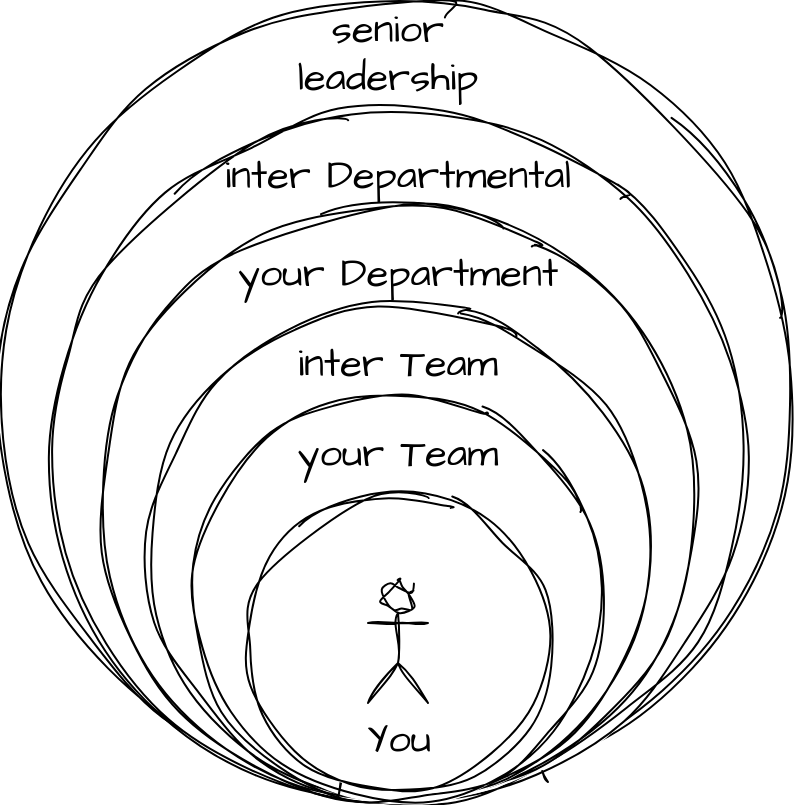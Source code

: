 <mxfile version="23.1.1" type="google">
  <diagram name="Page-1" id="wphY0NFWG7sjxaA7oNJx">
    <mxGraphModel grid="1" page="1" gridSize="10" guides="1" tooltips="1" connect="1" arrows="1" fold="1" pageScale="1" pageWidth="827" pageHeight="1169" math="0" shadow="0">
      <root>
        <mxCell id="0" />
        <mxCell id="1" parent="0" />
        <mxCell id="E2Uug-h7ZklEiEAjUpQ4-19" value="" style="ellipse;whiteSpace=wrap;html=1;aspect=fixed;sketch=1;hachureGap=4;jiggle=2;curveFitting=1;fontFamily=Architects Daughter;fontSource=https%3A%2F%2Ffonts.googleapis.com%2Fcss%3Ffamily%3DArchitects%2BDaughter;fontSize=20;" vertex="1" parent="1">
          <mxGeometry x="47.26" y="120" width="395.48" height="395.48" as="geometry" />
        </mxCell>
        <mxCell id="E2Uug-h7ZklEiEAjUpQ4-18" value="" style="ellipse;whiteSpace=wrap;html=1;aspect=fixed;sketch=1;hachureGap=4;jiggle=2;curveFitting=1;fontFamily=Architects Daughter;fontSource=https%3A%2F%2Ffonts.googleapis.com%2Fcss%3Ffamily%3DArchitects%2BDaughter;fontSize=20;" vertex="1" parent="1">
          <mxGeometry x="71.58" y="173.36" width="346.87" height="346.87" as="geometry" />
        </mxCell>
        <mxCell id="E2Uug-h7ZklEiEAjUpQ4-5" value="" style="ellipse;whiteSpace=wrap;html=1;aspect=fixed;sketch=1;hachureGap=4;jiggle=2;curveFitting=1;fontFamily=Architects Daughter;fontSource=https%3A%2F%2Ffonts.googleapis.com%2Fcss%3Ffamily%3DArchitects%2BDaughter;fontSize=20;" vertex="1" parent="1">
          <mxGeometry x="95.62" y="221.48" width="298.75" height="298.75" as="geometry" />
        </mxCell>
        <mxCell id="E2Uug-h7ZklEiEAjUpQ4-4" value="" style="ellipse;whiteSpace=wrap;html=1;aspect=fixed;sketch=1;hachureGap=4;jiggle=2;curveFitting=1;fontFamily=Architects Daughter;fontSource=https%3A%2F%2Ffonts.googleapis.com%2Fcss%3Ffamily%3DArchitects%2BDaughter;fontSize=20;" vertex="1" parent="1">
          <mxGeometry x="120" y="270.23" width="250" height="250" as="geometry" />
        </mxCell>
        <mxCell id="E2Uug-h7ZklEiEAjUpQ4-3" value="" style="ellipse;whiteSpace=wrap;html=1;aspect=fixed;sketch=1;hachureGap=4;jiggle=2;curveFitting=1;fontFamily=Architects Daughter;fontSource=https%3A%2F%2Ffonts.googleapis.com%2Fcss%3Ffamily%3DArchitects%2BDaughter;fontSize=20;" vertex="1" parent="1">
          <mxGeometry x="142.49" y="315.23" width="205" height="205" as="geometry" />
        </mxCell>
        <mxCell id="E2Uug-h7ZklEiEAjUpQ4-8" value="" style="endArrow=none;html=1;rounded=0;sketch=1;hachureGap=4;jiggle=2;curveFitting=1;fontFamily=Architects Daughter;fontSource=https%3A%2F%2Ffonts.googleapis.com%2Fcss%3Ffamily%3DArchitects%2BDaughter;fontSize=16;" edge="1" parent="1" source="E2Uug-h7ZklEiEAjUpQ4-2">
          <mxGeometry width="50" height="50" relative="1" as="geometry">
            <mxPoint x="300" y="540" as="sourcePoint" />
            <mxPoint x="260.001" y="430.004" as="targetPoint" />
          </mxGeometry>
        </mxCell>
        <mxCell id="E2Uug-h7ZklEiEAjUpQ4-10" value="your Team" style="text;html=1;strokeColor=none;fillColor=none;align=center;verticalAlign=middle;whiteSpace=wrap;rounded=0;fontSize=20;fontFamily=Architects Daughter;" vertex="1" parent="1">
          <mxGeometry x="190.01" y="330" width="110" height="30" as="geometry" />
        </mxCell>
        <mxCell id="E2Uug-h7ZklEiEAjUpQ4-11" value="your Department" style="text;html=1;strokeColor=none;fillColor=none;align=center;verticalAlign=middle;whiteSpace=wrap;rounded=0;fontSize=20;fontFamily=Architects Daughter;" vertex="1" parent="1">
          <mxGeometry x="159.99" y="240.23" width="170" height="30" as="geometry" />
        </mxCell>
        <mxCell id="E2Uug-h7ZklEiEAjUpQ4-13" value="senior leadership" style="text;html=1;strokeColor=none;fillColor=none;align=center;verticalAlign=middle;whiteSpace=wrap;rounded=0;fontSize=20;fontFamily=Architects Daughter;" vertex="1" parent="1">
          <mxGeometry x="210" y="130" width="60" height="30" as="geometry" />
        </mxCell>
        <mxCell id="E2Uug-h7ZklEiEAjUpQ4-15" value="inter Team" style="text;html=1;strokeColor=none;fillColor=none;align=center;verticalAlign=middle;whiteSpace=wrap;rounded=0;fontSize=20;fontFamily=Architects Daughter;" vertex="1" parent="1">
          <mxGeometry x="180.01" y="285.23" width="130" height="30" as="geometry" />
        </mxCell>
        <mxCell id="E2Uug-h7ZklEiEAjUpQ4-16" value="" style="endArrow=none;html=1;rounded=0;sketch=1;hachureGap=4;jiggle=2;curveFitting=1;fontFamily=Architects Daughter;fontSource=https%3A%2F%2Ffonts.googleapis.com%2Fcss%3Ffamily%3DArchitects%2BDaughter;fontSize=16;" edge="1" parent="1" source="E2Uug-h7ZklEiEAjUpQ4-18">
          <mxGeometry width="50" height="50" relative="1" as="geometry">
            <mxPoint x="270" y="620" as="sourcePoint" />
            <mxPoint x="220.001" y="490.004" as="targetPoint" />
          </mxGeometry>
        </mxCell>
        <mxCell id="E2Uug-h7ZklEiEAjUpQ4-17" value="inter Departmental" style="text;html=1;strokeColor=none;fillColor=none;align=center;verticalAlign=middle;whiteSpace=wrap;rounded=0;fontSize=20;fontFamily=Architects Daughter;" vertex="1" parent="1">
          <mxGeometry x="150.01" y="191.48" width="190" height="30" as="geometry" />
        </mxCell>
        <mxCell id="E2Uug-h7ZklEiEAjUpQ4-21" value="" style="endArrow=none;html=1;rounded=0;sketch=1;hachureGap=4;jiggle=2;curveFitting=1;fontFamily=Architects Daughter;fontSource=https%3A%2F%2Ffonts.googleapis.com%2Fcss%3Ffamily%3DArchitects%2BDaughter;fontSize=16;" edge="1" parent="1" target="E2Uug-h7ZklEiEAjUpQ4-18">
          <mxGeometry width="50" height="50" relative="1" as="geometry">
            <mxPoint x="320" y="510" as="sourcePoint" />
            <mxPoint x="280.001" y="400.004" as="targetPoint" />
          </mxGeometry>
        </mxCell>
        <mxCell id="E2Uug-h7ZklEiEAjUpQ4-2" value="" style="ellipse;whiteSpace=wrap;html=1;aspect=fixed;sketch=1;hachureGap=4;jiggle=2;curveFitting=1;fontFamily=Architects Daughter;fontSource=https%3A%2F%2Ffonts.googleapis.com%2Fcss%3Ffamily%3DArchitects%2BDaughter;fontSize=20;" vertex="1" parent="1">
          <mxGeometry x="170" y="365.48" width="150" height="150" as="geometry" />
        </mxCell>
        <mxCell id="E2Uug-h7ZklEiEAjUpQ4-1" value="You" style="shape=umlActor;verticalLabelPosition=bottom;verticalAlign=top;html=1;outlineConnect=0;sketch=1;hachureGap=4;jiggle=2;curveFitting=1;fontFamily=Architects Daughter;fontSource=https%3A%2F%2Ffonts.googleapis.com%2Fcss%3Ffamily%3DArchitects%2BDaughter;fontSize=20;" vertex="1" parent="1">
          <mxGeometry x="230" y="410.48" width="30" height="60" as="geometry" />
        </mxCell>
      </root>
    </mxGraphModel>
  </diagram>
</mxfile>
